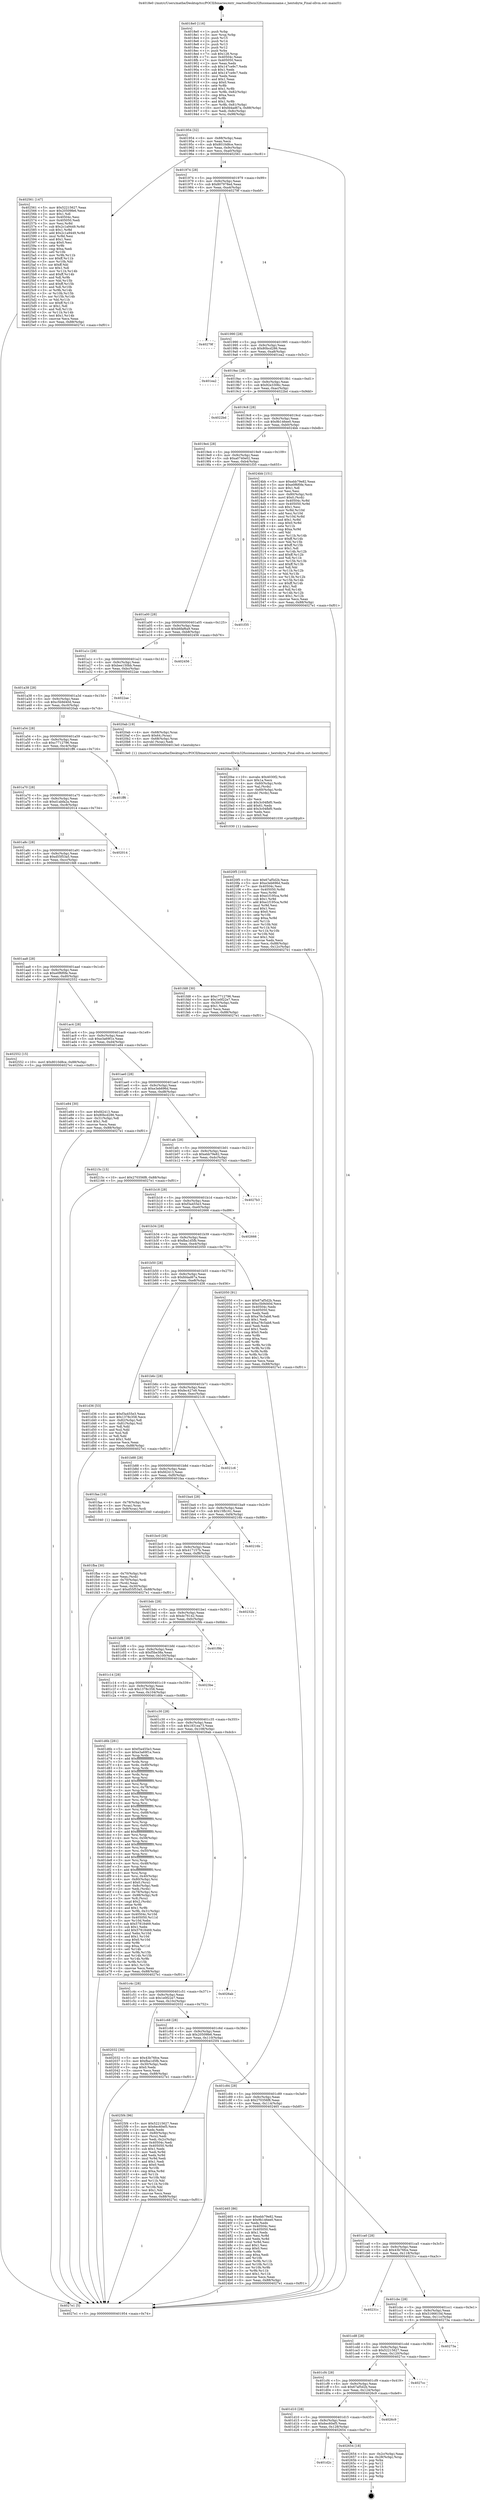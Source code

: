 digraph "0x4018e0" {
  label = "0x4018e0 (/mnt/c/Users/mathe/Desktop/tcc/POCII/binaries/extr_reactosdllwin32fusionasmname.c_hextobyte_Final-ollvm.out::main(0))"
  labelloc = "t"
  node[shape=record]

  Entry [label="",width=0.3,height=0.3,shape=circle,fillcolor=black,style=filled]
  "0x401954" [label="{
     0x401954 [32]\l
     | [instrs]\l
     &nbsp;&nbsp;0x401954 \<+6\>: mov -0x88(%rbp),%eax\l
     &nbsp;&nbsp;0x40195a \<+2\>: mov %eax,%ecx\l
     &nbsp;&nbsp;0x40195c \<+6\>: sub $0x8010d8ce,%ecx\l
     &nbsp;&nbsp;0x401962 \<+6\>: mov %eax,-0x9c(%rbp)\l
     &nbsp;&nbsp;0x401968 \<+6\>: mov %ecx,-0xa0(%rbp)\l
     &nbsp;&nbsp;0x40196e \<+6\>: je 0000000000402561 \<main+0xc81\>\l
  }"]
  "0x402561" [label="{
     0x402561 [147]\l
     | [instrs]\l
     &nbsp;&nbsp;0x402561 \<+5\>: mov $0x52215627,%eax\l
     &nbsp;&nbsp;0x402566 \<+5\>: mov $0x20509fe6,%ecx\l
     &nbsp;&nbsp;0x40256b \<+2\>: mov $0x1,%dl\l
     &nbsp;&nbsp;0x40256d \<+7\>: mov 0x40504c,%esi\l
     &nbsp;&nbsp;0x402574 \<+7\>: mov 0x405050,%edi\l
     &nbsp;&nbsp;0x40257b \<+3\>: mov %esi,%r8d\l
     &nbsp;&nbsp;0x40257e \<+7\>: sub $0x2c1a9449,%r8d\l
     &nbsp;&nbsp;0x402585 \<+4\>: sub $0x1,%r8d\l
     &nbsp;&nbsp;0x402589 \<+7\>: add $0x2c1a9449,%r8d\l
     &nbsp;&nbsp;0x402590 \<+4\>: imul %r8d,%esi\l
     &nbsp;&nbsp;0x402594 \<+3\>: and $0x1,%esi\l
     &nbsp;&nbsp;0x402597 \<+3\>: cmp $0x0,%esi\l
     &nbsp;&nbsp;0x40259a \<+4\>: sete %r9b\l
     &nbsp;&nbsp;0x40259e \<+3\>: cmp $0xa,%edi\l
     &nbsp;&nbsp;0x4025a1 \<+4\>: setl %r10b\l
     &nbsp;&nbsp;0x4025a5 \<+3\>: mov %r9b,%r11b\l
     &nbsp;&nbsp;0x4025a8 \<+4\>: xor $0xff,%r11b\l
     &nbsp;&nbsp;0x4025ac \<+3\>: mov %r10b,%bl\l
     &nbsp;&nbsp;0x4025af \<+3\>: xor $0xff,%bl\l
     &nbsp;&nbsp;0x4025b2 \<+3\>: xor $0x1,%dl\l
     &nbsp;&nbsp;0x4025b5 \<+3\>: mov %r11b,%r14b\l
     &nbsp;&nbsp;0x4025b8 \<+4\>: and $0xff,%r14b\l
     &nbsp;&nbsp;0x4025bc \<+3\>: and %dl,%r9b\l
     &nbsp;&nbsp;0x4025bf \<+3\>: mov %bl,%r15b\l
     &nbsp;&nbsp;0x4025c2 \<+4\>: and $0xff,%r15b\l
     &nbsp;&nbsp;0x4025c6 \<+3\>: and %dl,%r10b\l
     &nbsp;&nbsp;0x4025c9 \<+3\>: or %r9b,%r14b\l
     &nbsp;&nbsp;0x4025cc \<+3\>: or %r10b,%r15b\l
     &nbsp;&nbsp;0x4025cf \<+3\>: xor %r15b,%r14b\l
     &nbsp;&nbsp;0x4025d2 \<+3\>: or %bl,%r11b\l
     &nbsp;&nbsp;0x4025d5 \<+4\>: xor $0xff,%r11b\l
     &nbsp;&nbsp;0x4025d9 \<+3\>: or $0x1,%dl\l
     &nbsp;&nbsp;0x4025dc \<+3\>: and %dl,%r11b\l
     &nbsp;&nbsp;0x4025df \<+3\>: or %r11b,%r14b\l
     &nbsp;&nbsp;0x4025e2 \<+4\>: test $0x1,%r14b\l
     &nbsp;&nbsp;0x4025e6 \<+3\>: cmovne %ecx,%eax\l
     &nbsp;&nbsp;0x4025e9 \<+6\>: mov %eax,-0x88(%rbp)\l
     &nbsp;&nbsp;0x4025ef \<+5\>: jmp 00000000004027e1 \<main+0xf01\>\l
  }"]
  "0x401974" [label="{
     0x401974 [28]\l
     | [instrs]\l
     &nbsp;&nbsp;0x401974 \<+5\>: jmp 0000000000401979 \<main+0x99\>\l
     &nbsp;&nbsp;0x401979 \<+6\>: mov -0x9c(%rbp),%eax\l
     &nbsp;&nbsp;0x40197f \<+5\>: sub $0x807978ed,%eax\l
     &nbsp;&nbsp;0x401984 \<+6\>: mov %eax,-0xa4(%rbp)\l
     &nbsp;&nbsp;0x40198a \<+6\>: je 000000000040279f \<main+0xebf\>\l
  }"]
  Exit [label="",width=0.3,height=0.3,shape=circle,fillcolor=black,style=filled,peripheries=2]
  "0x40279f" [label="{
     0x40279f\l
  }", style=dashed]
  "0x401990" [label="{
     0x401990 [28]\l
     | [instrs]\l
     &nbsp;&nbsp;0x401990 \<+5\>: jmp 0000000000401995 \<main+0xb5\>\l
     &nbsp;&nbsp;0x401995 \<+6\>: mov -0x9c(%rbp),%eax\l
     &nbsp;&nbsp;0x40199b \<+5\>: sub $0x80bcd286,%eax\l
     &nbsp;&nbsp;0x4019a0 \<+6\>: mov %eax,-0xa8(%rbp)\l
     &nbsp;&nbsp;0x4019a6 \<+6\>: je 0000000000401ea2 \<main+0x5c2\>\l
  }"]
  "0x401d2c" [label="{
     0x401d2c\l
  }", style=dashed]
  "0x401ea2" [label="{
     0x401ea2\l
  }", style=dashed]
  "0x4019ac" [label="{
     0x4019ac [28]\l
     | [instrs]\l
     &nbsp;&nbsp;0x4019ac \<+5\>: jmp 00000000004019b1 \<main+0xd1\>\l
     &nbsp;&nbsp;0x4019b1 \<+6\>: mov -0x9c(%rbp),%eax\l
     &nbsp;&nbsp;0x4019b7 \<+5\>: sub $0x92e3306c,%eax\l
     &nbsp;&nbsp;0x4019bc \<+6\>: mov %eax,-0xac(%rbp)\l
     &nbsp;&nbsp;0x4019c2 \<+6\>: je 00000000004022bd \<main+0x9dd\>\l
  }"]
  "0x402654" [label="{
     0x402654 [18]\l
     | [instrs]\l
     &nbsp;&nbsp;0x402654 \<+3\>: mov -0x2c(%rbp),%eax\l
     &nbsp;&nbsp;0x402657 \<+4\>: lea -0x28(%rbp),%rsp\l
     &nbsp;&nbsp;0x40265b \<+1\>: pop %rbx\l
     &nbsp;&nbsp;0x40265c \<+2\>: pop %r12\l
     &nbsp;&nbsp;0x40265e \<+2\>: pop %r13\l
     &nbsp;&nbsp;0x402660 \<+2\>: pop %r14\l
     &nbsp;&nbsp;0x402662 \<+2\>: pop %r15\l
     &nbsp;&nbsp;0x402664 \<+1\>: pop %rbp\l
     &nbsp;&nbsp;0x402665 \<+1\>: ret\l
  }"]
  "0x4022bd" [label="{
     0x4022bd\l
  }", style=dashed]
  "0x4019c8" [label="{
     0x4019c8 [28]\l
     | [instrs]\l
     &nbsp;&nbsp;0x4019c8 \<+5\>: jmp 00000000004019cd \<main+0xed\>\l
     &nbsp;&nbsp;0x4019cd \<+6\>: mov -0x9c(%rbp),%eax\l
     &nbsp;&nbsp;0x4019d3 \<+5\>: sub $0x9b146ee0,%eax\l
     &nbsp;&nbsp;0x4019d8 \<+6\>: mov %eax,-0xb0(%rbp)\l
     &nbsp;&nbsp;0x4019de \<+6\>: je 00000000004024bb \<main+0xbdb\>\l
  }"]
  "0x401d10" [label="{
     0x401d10 [28]\l
     | [instrs]\l
     &nbsp;&nbsp;0x401d10 \<+5\>: jmp 0000000000401d15 \<main+0x435\>\l
     &nbsp;&nbsp;0x401d15 \<+6\>: mov -0x9c(%rbp),%eax\l
     &nbsp;&nbsp;0x401d1b \<+5\>: sub $0x6ec60ef5,%eax\l
     &nbsp;&nbsp;0x401d20 \<+6\>: mov %eax,-0x128(%rbp)\l
     &nbsp;&nbsp;0x401d26 \<+6\>: je 0000000000402654 \<main+0xd74\>\l
  }"]
  "0x4024bb" [label="{
     0x4024bb [151]\l
     | [instrs]\l
     &nbsp;&nbsp;0x4024bb \<+5\>: mov $0xebb79e82,%eax\l
     &nbsp;&nbsp;0x4024c0 \<+5\>: mov $0xe0f6f0fe,%ecx\l
     &nbsp;&nbsp;0x4024c5 \<+2\>: mov $0x1,%dl\l
     &nbsp;&nbsp;0x4024c7 \<+2\>: xor %esi,%esi\l
     &nbsp;&nbsp;0x4024c9 \<+4\>: mov -0x80(%rbp),%rdi\l
     &nbsp;&nbsp;0x4024cd \<+6\>: movl $0x0,(%rdi)\l
     &nbsp;&nbsp;0x4024d3 \<+8\>: mov 0x40504c,%r8d\l
     &nbsp;&nbsp;0x4024db \<+8\>: mov 0x405050,%r9d\l
     &nbsp;&nbsp;0x4024e3 \<+3\>: sub $0x1,%esi\l
     &nbsp;&nbsp;0x4024e6 \<+3\>: mov %r8d,%r10d\l
     &nbsp;&nbsp;0x4024e9 \<+3\>: add %esi,%r10d\l
     &nbsp;&nbsp;0x4024ec \<+4\>: imul %r10d,%r8d\l
     &nbsp;&nbsp;0x4024f0 \<+4\>: and $0x1,%r8d\l
     &nbsp;&nbsp;0x4024f4 \<+4\>: cmp $0x0,%r8d\l
     &nbsp;&nbsp;0x4024f8 \<+4\>: sete %r11b\l
     &nbsp;&nbsp;0x4024fc \<+4\>: cmp $0xa,%r9d\l
     &nbsp;&nbsp;0x402500 \<+3\>: setl %bl\l
     &nbsp;&nbsp;0x402503 \<+3\>: mov %r11b,%r14b\l
     &nbsp;&nbsp;0x402506 \<+4\>: xor $0xff,%r14b\l
     &nbsp;&nbsp;0x40250a \<+3\>: mov %bl,%r15b\l
     &nbsp;&nbsp;0x40250d \<+4\>: xor $0xff,%r15b\l
     &nbsp;&nbsp;0x402511 \<+3\>: xor $0x1,%dl\l
     &nbsp;&nbsp;0x402514 \<+3\>: mov %r14b,%r12b\l
     &nbsp;&nbsp;0x402517 \<+4\>: and $0xff,%r12b\l
     &nbsp;&nbsp;0x40251b \<+3\>: and %dl,%r11b\l
     &nbsp;&nbsp;0x40251e \<+3\>: mov %r15b,%r13b\l
     &nbsp;&nbsp;0x402521 \<+4\>: and $0xff,%r13b\l
     &nbsp;&nbsp;0x402525 \<+2\>: and %dl,%bl\l
     &nbsp;&nbsp;0x402527 \<+3\>: or %r11b,%r12b\l
     &nbsp;&nbsp;0x40252a \<+3\>: or %bl,%r13b\l
     &nbsp;&nbsp;0x40252d \<+3\>: xor %r13b,%r12b\l
     &nbsp;&nbsp;0x402530 \<+3\>: or %r15b,%r14b\l
     &nbsp;&nbsp;0x402533 \<+4\>: xor $0xff,%r14b\l
     &nbsp;&nbsp;0x402537 \<+3\>: or $0x1,%dl\l
     &nbsp;&nbsp;0x40253a \<+3\>: and %dl,%r14b\l
     &nbsp;&nbsp;0x40253d \<+3\>: or %r14b,%r12b\l
     &nbsp;&nbsp;0x402540 \<+4\>: test $0x1,%r12b\l
     &nbsp;&nbsp;0x402544 \<+3\>: cmovne %ecx,%eax\l
     &nbsp;&nbsp;0x402547 \<+6\>: mov %eax,-0x88(%rbp)\l
     &nbsp;&nbsp;0x40254d \<+5\>: jmp 00000000004027e1 \<main+0xf01\>\l
  }"]
  "0x4019e4" [label="{
     0x4019e4 [28]\l
     | [instrs]\l
     &nbsp;&nbsp;0x4019e4 \<+5\>: jmp 00000000004019e9 \<main+0x109\>\l
     &nbsp;&nbsp;0x4019e9 \<+6\>: mov -0x9c(%rbp),%eax\l
     &nbsp;&nbsp;0x4019ef \<+5\>: sub $0xa0740e02,%eax\l
     &nbsp;&nbsp;0x4019f4 \<+6\>: mov %eax,-0xb4(%rbp)\l
     &nbsp;&nbsp;0x4019fa \<+6\>: je 0000000000401f35 \<main+0x655\>\l
  }"]
  "0x4026c9" [label="{
     0x4026c9\l
  }", style=dashed]
  "0x401f35" [label="{
     0x401f35\l
  }", style=dashed]
  "0x401a00" [label="{
     0x401a00 [28]\l
     | [instrs]\l
     &nbsp;&nbsp;0x401a00 \<+5\>: jmp 0000000000401a05 \<main+0x125\>\l
     &nbsp;&nbsp;0x401a05 \<+6\>: mov -0x9c(%rbp),%eax\l
     &nbsp;&nbsp;0x401a0b \<+5\>: sub $0xb6faf6a9,%eax\l
     &nbsp;&nbsp;0x401a10 \<+6\>: mov %eax,-0xb8(%rbp)\l
     &nbsp;&nbsp;0x401a16 \<+6\>: je 0000000000402456 \<main+0xb76\>\l
  }"]
  "0x401cf4" [label="{
     0x401cf4 [28]\l
     | [instrs]\l
     &nbsp;&nbsp;0x401cf4 \<+5\>: jmp 0000000000401cf9 \<main+0x419\>\l
     &nbsp;&nbsp;0x401cf9 \<+6\>: mov -0x9c(%rbp),%eax\l
     &nbsp;&nbsp;0x401cff \<+5\>: sub $0x67af5d2b,%eax\l
     &nbsp;&nbsp;0x401d04 \<+6\>: mov %eax,-0x124(%rbp)\l
     &nbsp;&nbsp;0x401d0a \<+6\>: je 00000000004026c9 \<main+0xde9\>\l
  }"]
  "0x402456" [label="{
     0x402456\l
  }", style=dashed]
  "0x401a1c" [label="{
     0x401a1c [28]\l
     | [instrs]\l
     &nbsp;&nbsp;0x401a1c \<+5\>: jmp 0000000000401a21 \<main+0x141\>\l
     &nbsp;&nbsp;0x401a21 \<+6\>: mov -0x9c(%rbp),%eax\l
     &nbsp;&nbsp;0x401a27 \<+5\>: sub $0xbee150bb,%eax\l
     &nbsp;&nbsp;0x401a2c \<+6\>: mov %eax,-0xbc(%rbp)\l
     &nbsp;&nbsp;0x401a32 \<+6\>: je 00000000004022ae \<main+0x9ce\>\l
  }"]
  "0x4027cc" [label="{
     0x4027cc\l
  }", style=dashed]
  "0x4022ae" [label="{
     0x4022ae\l
  }", style=dashed]
  "0x401a38" [label="{
     0x401a38 [28]\l
     | [instrs]\l
     &nbsp;&nbsp;0x401a38 \<+5\>: jmp 0000000000401a3d \<main+0x15d\>\l
     &nbsp;&nbsp;0x401a3d \<+6\>: mov -0x9c(%rbp),%eax\l
     &nbsp;&nbsp;0x401a43 \<+5\>: sub $0xc5b9d40d,%eax\l
     &nbsp;&nbsp;0x401a48 \<+6\>: mov %eax,-0xc0(%rbp)\l
     &nbsp;&nbsp;0x401a4e \<+6\>: je 00000000004020ab \<main+0x7cb\>\l
  }"]
  "0x401cd8" [label="{
     0x401cd8 [28]\l
     | [instrs]\l
     &nbsp;&nbsp;0x401cd8 \<+5\>: jmp 0000000000401cdd \<main+0x3fd\>\l
     &nbsp;&nbsp;0x401cdd \<+6\>: mov -0x9c(%rbp),%eax\l
     &nbsp;&nbsp;0x401ce3 \<+5\>: sub $0x52215627,%eax\l
     &nbsp;&nbsp;0x401ce8 \<+6\>: mov %eax,-0x120(%rbp)\l
     &nbsp;&nbsp;0x401cee \<+6\>: je 00000000004027cc \<main+0xeec\>\l
  }"]
  "0x4020ab" [label="{
     0x4020ab [19]\l
     | [instrs]\l
     &nbsp;&nbsp;0x4020ab \<+4\>: mov -0x68(%rbp),%rax\l
     &nbsp;&nbsp;0x4020af \<+3\>: movb $0x64,(%rax)\l
     &nbsp;&nbsp;0x4020b2 \<+4\>: mov -0x68(%rbp),%rax\l
     &nbsp;&nbsp;0x4020b6 \<+3\>: movsbl (%rax),%edi\l
     &nbsp;&nbsp;0x4020b9 \<+5\>: call 00000000004013e0 \<hextobyte\>\l
     | [calls]\l
     &nbsp;&nbsp;0x4013e0 \{1\} (/mnt/c/Users/mathe/Desktop/tcc/POCII/binaries/extr_reactosdllwin32fusionasmname.c_hextobyte_Final-ollvm.out::hextobyte)\l
  }"]
  "0x401a54" [label="{
     0x401a54 [28]\l
     | [instrs]\l
     &nbsp;&nbsp;0x401a54 \<+5\>: jmp 0000000000401a59 \<main+0x179\>\l
     &nbsp;&nbsp;0x401a59 \<+6\>: mov -0x9c(%rbp),%eax\l
     &nbsp;&nbsp;0x401a5f \<+5\>: sub $0xc7712796,%eax\l
     &nbsp;&nbsp;0x401a64 \<+6\>: mov %eax,-0xc4(%rbp)\l
     &nbsp;&nbsp;0x401a6a \<+6\>: je 0000000000401ff6 \<main+0x716\>\l
  }"]
  "0x40273a" [label="{
     0x40273a\l
  }", style=dashed]
  "0x401ff6" [label="{
     0x401ff6\l
  }", style=dashed]
  "0x401a70" [label="{
     0x401a70 [28]\l
     | [instrs]\l
     &nbsp;&nbsp;0x401a70 \<+5\>: jmp 0000000000401a75 \<main+0x195\>\l
     &nbsp;&nbsp;0x401a75 \<+6\>: mov -0x9c(%rbp),%eax\l
     &nbsp;&nbsp;0x401a7b \<+5\>: sub $0xd1abfa2a,%eax\l
     &nbsp;&nbsp;0x401a80 \<+6\>: mov %eax,-0xc8(%rbp)\l
     &nbsp;&nbsp;0x401a86 \<+6\>: je 0000000000402014 \<main+0x734\>\l
  }"]
  "0x401cbc" [label="{
     0x401cbc [28]\l
     | [instrs]\l
     &nbsp;&nbsp;0x401cbc \<+5\>: jmp 0000000000401cc1 \<main+0x3e1\>\l
     &nbsp;&nbsp;0x401cc1 \<+6\>: mov -0x9c(%rbp),%eax\l
     &nbsp;&nbsp;0x401cc7 \<+5\>: sub $0x5166610d,%eax\l
     &nbsp;&nbsp;0x401ccc \<+6\>: mov %eax,-0x11c(%rbp)\l
     &nbsp;&nbsp;0x401cd2 \<+6\>: je 000000000040273a \<main+0xe5a\>\l
  }"]
  "0x402014" [label="{
     0x402014\l
  }", style=dashed]
  "0x401a8c" [label="{
     0x401a8c [28]\l
     | [instrs]\l
     &nbsp;&nbsp;0x401a8c \<+5\>: jmp 0000000000401a91 \<main+0x1b1\>\l
     &nbsp;&nbsp;0x401a91 \<+6\>: mov -0x9c(%rbp),%eax\l
     &nbsp;&nbsp;0x401a97 \<+5\>: sub $0xd55f53a5,%eax\l
     &nbsp;&nbsp;0x401a9c \<+6\>: mov %eax,-0xcc(%rbp)\l
     &nbsp;&nbsp;0x401aa2 \<+6\>: je 0000000000401fd8 \<main+0x6f8\>\l
  }"]
  "0x40231c" [label="{
     0x40231c\l
  }", style=dashed]
  "0x401fd8" [label="{
     0x401fd8 [30]\l
     | [instrs]\l
     &nbsp;&nbsp;0x401fd8 \<+5\>: mov $0xc7712796,%eax\l
     &nbsp;&nbsp;0x401fdd \<+5\>: mov $0x1e0f22e7,%ecx\l
     &nbsp;&nbsp;0x401fe2 \<+3\>: mov -0x30(%rbp),%edx\l
     &nbsp;&nbsp;0x401fe5 \<+3\>: cmp $0x1,%edx\l
     &nbsp;&nbsp;0x401fe8 \<+3\>: cmovl %ecx,%eax\l
     &nbsp;&nbsp;0x401feb \<+6\>: mov %eax,-0x88(%rbp)\l
     &nbsp;&nbsp;0x401ff1 \<+5\>: jmp 00000000004027e1 \<main+0xf01\>\l
  }"]
  "0x401aa8" [label="{
     0x401aa8 [28]\l
     | [instrs]\l
     &nbsp;&nbsp;0x401aa8 \<+5\>: jmp 0000000000401aad \<main+0x1cd\>\l
     &nbsp;&nbsp;0x401aad \<+6\>: mov -0x9c(%rbp),%eax\l
     &nbsp;&nbsp;0x401ab3 \<+5\>: sub $0xe0f6f0fe,%eax\l
     &nbsp;&nbsp;0x401ab8 \<+6\>: mov %eax,-0xd0(%rbp)\l
     &nbsp;&nbsp;0x401abe \<+6\>: je 0000000000402552 \<main+0xc72\>\l
  }"]
  "0x401ca0" [label="{
     0x401ca0 [28]\l
     | [instrs]\l
     &nbsp;&nbsp;0x401ca0 \<+5\>: jmp 0000000000401ca5 \<main+0x3c5\>\l
     &nbsp;&nbsp;0x401ca5 \<+6\>: mov -0x9c(%rbp),%eax\l
     &nbsp;&nbsp;0x401cab \<+5\>: sub $0x43b76fce,%eax\l
     &nbsp;&nbsp;0x401cb0 \<+6\>: mov %eax,-0x118(%rbp)\l
     &nbsp;&nbsp;0x401cb6 \<+6\>: je 000000000040231c \<main+0xa3c\>\l
  }"]
  "0x402552" [label="{
     0x402552 [15]\l
     | [instrs]\l
     &nbsp;&nbsp;0x402552 \<+10\>: movl $0x8010d8ce,-0x88(%rbp)\l
     &nbsp;&nbsp;0x40255c \<+5\>: jmp 00000000004027e1 \<main+0xf01\>\l
  }"]
  "0x401ac4" [label="{
     0x401ac4 [28]\l
     | [instrs]\l
     &nbsp;&nbsp;0x401ac4 \<+5\>: jmp 0000000000401ac9 \<main+0x1e9\>\l
     &nbsp;&nbsp;0x401ac9 \<+6\>: mov -0x9c(%rbp),%eax\l
     &nbsp;&nbsp;0x401acf \<+5\>: sub $0xe3a69f1e,%eax\l
     &nbsp;&nbsp;0x401ad4 \<+6\>: mov %eax,-0xd4(%rbp)\l
     &nbsp;&nbsp;0x401ada \<+6\>: je 0000000000401e84 \<main+0x5a4\>\l
  }"]
  "0x402465" [label="{
     0x402465 [86]\l
     | [instrs]\l
     &nbsp;&nbsp;0x402465 \<+5\>: mov $0xebb79e82,%eax\l
     &nbsp;&nbsp;0x40246a \<+5\>: mov $0x9b146ee0,%ecx\l
     &nbsp;&nbsp;0x40246f \<+2\>: xor %edx,%edx\l
     &nbsp;&nbsp;0x402471 \<+7\>: mov 0x40504c,%esi\l
     &nbsp;&nbsp;0x402478 \<+7\>: mov 0x405050,%edi\l
     &nbsp;&nbsp;0x40247f \<+3\>: sub $0x1,%edx\l
     &nbsp;&nbsp;0x402482 \<+3\>: mov %esi,%r8d\l
     &nbsp;&nbsp;0x402485 \<+3\>: add %edx,%r8d\l
     &nbsp;&nbsp;0x402488 \<+4\>: imul %r8d,%esi\l
     &nbsp;&nbsp;0x40248c \<+3\>: and $0x1,%esi\l
     &nbsp;&nbsp;0x40248f \<+3\>: cmp $0x0,%esi\l
     &nbsp;&nbsp;0x402492 \<+4\>: sete %r9b\l
     &nbsp;&nbsp;0x402496 \<+3\>: cmp $0xa,%edi\l
     &nbsp;&nbsp;0x402499 \<+4\>: setl %r10b\l
     &nbsp;&nbsp;0x40249d \<+3\>: mov %r9b,%r11b\l
     &nbsp;&nbsp;0x4024a0 \<+3\>: and %r10b,%r11b\l
     &nbsp;&nbsp;0x4024a3 \<+3\>: xor %r10b,%r9b\l
     &nbsp;&nbsp;0x4024a6 \<+3\>: or %r9b,%r11b\l
     &nbsp;&nbsp;0x4024a9 \<+4\>: test $0x1,%r11b\l
     &nbsp;&nbsp;0x4024ad \<+3\>: cmovne %ecx,%eax\l
     &nbsp;&nbsp;0x4024b0 \<+6\>: mov %eax,-0x88(%rbp)\l
     &nbsp;&nbsp;0x4024b6 \<+5\>: jmp 00000000004027e1 \<main+0xf01\>\l
  }"]
  "0x401e84" [label="{
     0x401e84 [30]\l
     | [instrs]\l
     &nbsp;&nbsp;0x401e84 \<+5\>: mov $0xfd2413,%eax\l
     &nbsp;&nbsp;0x401e89 \<+5\>: mov $0x80bcd286,%ecx\l
     &nbsp;&nbsp;0x401e8e \<+3\>: mov -0x31(%rbp),%dl\l
     &nbsp;&nbsp;0x401e91 \<+3\>: test $0x1,%dl\l
     &nbsp;&nbsp;0x401e94 \<+3\>: cmovne %ecx,%eax\l
     &nbsp;&nbsp;0x401e97 \<+6\>: mov %eax,-0x88(%rbp)\l
     &nbsp;&nbsp;0x401e9d \<+5\>: jmp 00000000004027e1 \<main+0xf01\>\l
  }"]
  "0x401ae0" [label="{
     0x401ae0 [28]\l
     | [instrs]\l
     &nbsp;&nbsp;0x401ae0 \<+5\>: jmp 0000000000401ae5 \<main+0x205\>\l
     &nbsp;&nbsp;0x401ae5 \<+6\>: mov -0x9c(%rbp),%eax\l
     &nbsp;&nbsp;0x401aeb \<+5\>: sub $0xe3eb696d,%eax\l
     &nbsp;&nbsp;0x401af0 \<+6\>: mov %eax,-0xd8(%rbp)\l
     &nbsp;&nbsp;0x401af6 \<+6\>: je 000000000040215c \<main+0x87c\>\l
  }"]
  "0x401c84" [label="{
     0x401c84 [28]\l
     | [instrs]\l
     &nbsp;&nbsp;0x401c84 \<+5\>: jmp 0000000000401c89 \<main+0x3a9\>\l
     &nbsp;&nbsp;0x401c89 \<+6\>: mov -0x9c(%rbp),%eax\l
     &nbsp;&nbsp;0x401c8f \<+5\>: sub $0x270356f8,%eax\l
     &nbsp;&nbsp;0x401c94 \<+6\>: mov %eax,-0x114(%rbp)\l
     &nbsp;&nbsp;0x401c9a \<+6\>: je 0000000000402465 \<main+0xb85\>\l
  }"]
  "0x40215c" [label="{
     0x40215c [15]\l
     | [instrs]\l
     &nbsp;&nbsp;0x40215c \<+10\>: movl $0x270356f8,-0x88(%rbp)\l
     &nbsp;&nbsp;0x402166 \<+5\>: jmp 00000000004027e1 \<main+0xf01\>\l
  }"]
  "0x401afc" [label="{
     0x401afc [28]\l
     | [instrs]\l
     &nbsp;&nbsp;0x401afc \<+5\>: jmp 0000000000401b01 \<main+0x221\>\l
     &nbsp;&nbsp;0x401b01 \<+6\>: mov -0x9c(%rbp),%eax\l
     &nbsp;&nbsp;0x401b07 \<+5\>: sub $0xebb79e82,%eax\l
     &nbsp;&nbsp;0x401b0c \<+6\>: mov %eax,-0xdc(%rbp)\l
     &nbsp;&nbsp;0x401b12 \<+6\>: je 00000000004027b3 \<main+0xed3\>\l
  }"]
  "0x4025f4" [label="{
     0x4025f4 [96]\l
     | [instrs]\l
     &nbsp;&nbsp;0x4025f4 \<+5\>: mov $0x52215627,%eax\l
     &nbsp;&nbsp;0x4025f9 \<+5\>: mov $0x6ec60ef5,%ecx\l
     &nbsp;&nbsp;0x4025fe \<+2\>: xor %edx,%edx\l
     &nbsp;&nbsp;0x402600 \<+4\>: mov -0x80(%rbp),%rsi\l
     &nbsp;&nbsp;0x402604 \<+2\>: mov (%rsi),%edi\l
     &nbsp;&nbsp;0x402606 \<+3\>: mov %edi,-0x2c(%rbp)\l
     &nbsp;&nbsp;0x402609 \<+7\>: mov 0x40504c,%edi\l
     &nbsp;&nbsp;0x402610 \<+8\>: mov 0x405050,%r8d\l
     &nbsp;&nbsp;0x402618 \<+3\>: sub $0x1,%edx\l
     &nbsp;&nbsp;0x40261b \<+3\>: mov %edi,%r9d\l
     &nbsp;&nbsp;0x40261e \<+3\>: add %edx,%r9d\l
     &nbsp;&nbsp;0x402621 \<+4\>: imul %r9d,%edi\l
     &nbsp;&nbsp;0x402625 \<+3\>: and $0x1,%edi\l
     &nbsp;&nbsp;0x402628 \<+3\>: cmp $0x0,%edi\l
     &nbsp;&nbsp;0x40262b \<+4\>: sete %r10b\l
     &nbsp;&nbsp;0x40262f \<+4\>: cmp $0xa,%r8d\l
     &nbsp;&nbsp;0x402633 \<+4\>: setl %r11b\l
     &nbsp;&nbsp;0x402637 \<+3\>: mov %r10b,%bl\l
     &nbsp;&nbsp;0x40263a \<+3\>: and %r11b,%bl\l
     &nbsp;&nbsp;0x40263d \<+3\>: xor %r11b,%r10b\l
     &nbsp;&nbsp;0x402640 \<+3\>: or %r10b,%bl\l
     &nbsp;&nbsp;0x402643 \<+3\>: test $0x1,%bl\l
     &nbsp;&nbsp;0x402646 \<+3\>: cmovne %ecx,%eax\l
     &nbsp;&nbsp;0x402649 \<+6\>: mov %eax,-0x88(%rbp)\l
     &nbsp;&nbsp;0x40264f \<+5\>: jmp 00000000004027e1 \<main+0xf01\>\l
  }"]
  "0x4027b3" [label="{
     0x4027b3\l
  }", style=dashed]
  "0x401b18" [label="{
     0x401b18 [28]\l
     | [instrs]\l
     &nbsp;&nbsp;0x401b18 \<+5\>: jmp 0000000000401b1d \<main+0x23d\>\l
     &nbsp;&nbsp;0x401b1d \<+6\>: mov -0x9c(%rbp),%eax\l
     &nbsp;&nbsp;0x401b23 \<+5\>: sub $0xf3a455e3,%eax\l
     &nbsp;&nbsp;0x401b28 \<+6\>: mov %eax,-0xe0(%rbp)\l
     &nbsp;&nbsp;0x401b2e \<+6\>: je 0000000000402666 \<main+0xd86\>\l
  }"]
  "0x4020f5" [label="{
     0x4020f5 [103]\l
     | [instrs]\l
     &nbsp;&nbsp;0x4020f5 \<+5\>: mov $0x67af5d2b,%ecx\l
     &nbsp;&nbsp;0x4020fa \<+5\>: mov $0xe3eb696d,%edx\l
     &nbsp;&nbsp;0x4020ff \<+7\>: mov 0x40504c,%esi\l
     &nbsp;&nbsp;0x402106 \<+8\>: mov 0x405050,%r8d\l
     &nbsp;&nbsp;0x40210e \<+3\>: mov %esi,%r9d\l
     &nbsp;&nbsp;0x402111 \<+7\>: sub $0xe1f195ca,%r9d\l
     &nbsp;&nbsp;0x402118 \<+4\>: sub $0x1,%r9d\l
     &nbsp;&nbsp;0x40211c \<+7\>: add $0xe1f195ca,%r9d\l
     &nbsp;&nbsp;0x402123 \<+4\>: imul %r9d,%esi\l
     &nbsp;&nbsp;0x402127 \<+3\>: and $0x1,%esi\l
     &nbsp;&nbsp;0x40212a \<+3\>: cmp $0x0,%esi\l
     &nbsp;&nbsp;0x40212d \<+4\>: sete %r10b\l
     &nbsp;&nbsp;0x402131 \<+4\>: cmp $0xa,%r8d\l
     &nbsp;&nbsp;0x402135 \<+4\>: setl %r11b\l
     &nbsp;&nbsp;0x402139 \<+3\>: mov %r10b,%bl\l
     &nbsp;&nbsp;0x40213c \<+3\>: and %r11b,%bl\l
     &nbsp;&nbsp;0x40213f \<+3\>: xor %r11b,%r10b\l
     &nbsp;&nbsp;0x402142 \<+3\>: or %r10b,%bl\l
     &nbsp;&nbsp;0x402145 \<+3\>: test $0x1,%bl\l
     &nbsp;&nbsp;0x402148 \<+3\>: cmovne %edx,%ecx\l
     &nbsp;&nbsp;0x40214b \<+6\>: mov %ecx,-0x88(%rbp)\l
     &nbsp;&nbsp;0x402151 \<+6\>: mov %eax,-0x12c(%rbp)\l
     &nbsp;&nbsp;0x402157 \<+5\>: jmp 00000000004027e1 \<main+0xf01\>\l
  }"]
  "0x402666" [label="{
     0x402666\l
  }", style=dashed]
  "0x401b34" [label="{
     0x401b34 [28]\l
     | [instrs]\l
     &nbsp;&nbsp;0x401b34 \<+5\>: jmp 0000000000401b39 \<main+0x259\>\l
     &nbsp;&nbsp;0x401b39 \<+6\>: mov -0x9c(%rbp),%eax\l
     &nbsp;&nbsp;0x401b3f \<+5\>: sub $0xfba1d5fb,%eax\l
     &nbsp;&nbsp;0x401b44 \<+6\>: mov %eax,-0xe4(%rbp)\l
     &nbsp;&nbsp;0x401b4a \<+6\>: je 0000000000402050 \<main+0x770\>\l
  }"]
  "0x4020be" [label="{
     0x4020be [55]\l
     | [instrs]\l
     &nbsp;&nbsp;0x4020be \<+10\>: movabs $0x4030f2,%rdi\l
     &nbsp;&nbsp;0x4020c8 \<+5\>: mov $0x1a,%ecx\l
     &nbsp;&nbsp;0x4020cd \<+4\>: mov -0x60(%rbp),%rdx\l
     &nbsp;&nbsp;0x4020d1 \<+2\>: mov %al,(%rdx)\l
     &nbsp;&nbsp;0x4020d3 \<+4\>: mov -0x60(%rbp),%rdx\l
     &nbsp;&nbsp;0x4020d7 \<+3\>: movsbl (%rdx),%eax\l
     &nbsp;&nbsp;0x4020da \<+1\>: cltd\l
     &nbsp;&nbsp;0x4020db \<+2\>: idiv %ecx\l
     &nbsp;&nbsp;0x4020dd \<+6\>: sub $0x3c04fbf0,%edx\l
     &nbsp;&nbsp;0x4020e3 \<+3\>: add $0x61,%edx\l
     &nbsp;&nbsp;0x4020e6 \<+6\>: add $0x3c04fbf0,%edx\l
     &nbsp;&nbsp;0x4020ec \<+2\>: mov %edx,%esi\l
     &nbsp;&nbsp;0x4020ee \<+2\>: mov $0x0,%al\l
     &nbsp;&nbsp;0x4020f0 \<+5\>: call 0000000000401030 \<printf@plt\>\l
     | [calls]\l
     &nbsp;&nbsp;0x401030 \{1\} (unknown)\l
  }"]
  "0x402050" [label="{
     0x402050 [91]\l
     | [instrs]\l
     &nbsp;&nbsp;0x402050 \<+5\>: mov $0x67af5d2b,%eax\l
     &nbsp;&nbsp;0x402055 \<+5\>: mov $0xc5b9d40d,%ecx\l
     &nbsp;&nbsp;0x40205a \<+7\>: mov 0x40504c,%edx\l
     &nbsp;&nbsp;0x402061 \<+7\>: mov 0x405050,%esi\l
     &nbsp;&nbsp;0x402068 \<+2\>: mov %edx,%edi\l
     &nbsp;&nbsp;0x40206a \<+6\>: sub $0xa78c5ab8,%edi\l
     &nbsp;&nbsp;0x402070 \<+3\>: sub $0x1,%edi\l
     &nbsp;&nbsp;0x402073 \<+6\>: add $0xa78c5ab8,%edi\l
     &nbsp;&nbsp;0x402079 \<+3\>: imul %edi,%edx\l
     &nbsp;&nbsp;0x40207c \<+3\>: and $0x1,%edx\l
     &nbsp;&nbsp;0x40207f \<+3\>: cmp $0x0,%edx\l
     &nbsp;&nbsp;0x402082 \<+4\>: sete %r8b\l
     &nbsp;&nbsp;0x402086 \<+3\>: cmp $0xa,%esi\l
     &nbsp;&nbsp;0x402089 \<+4\>: setl %r9b\l
     &nbsp;&nbsp;0x40208d \<+3\>: mov %r8b,%r10b\l
     &nbsp;&nbsp;0x402090 \<+3\>: and %r9b,%r10b\l
     &nbsp;&nbsp;0x402093 \<+3\>: xor %r9b,%r8b\l
     &nbsp;&nbsp;0x402096 \<+3\>: or %r8b,%r10b\l
     &nbsp;&nbsp;0x402099 \<+4\>: test $0x1,%r10b\l
     &nbsp;&nbsp;0x40209d \<+3\>: cmovne %ecx,%eax\l
     &nbsp;&nbsp;0x4020a0 \<+6\>: mov %eax,-0x88(%rbp)\l
     &nbsp;&nbsp;0x4020a6 \<+5\>: jmp 00000000004027e1 \<main+0xf01\>\l
  }"]
  "0x401b50" [label="{
     0x401b50 [28]\l
     | [instrs]\l
     &nbsp;&nbsp;0x401b50 \<+5\>: jmp 0000000000401b55 \<main+0x275\>\l
     &nbsp;&nbsp;0x401b55 \<+6\>: mov -0x9c(%rbp),%eax\l
     &nbsp;&nbsp;0x401b5b \<+5\>: sub $0xfd4ad67a,%eax\l
     &nbsp;&nbsp;0x401b60 \<+6\>: mov %eax,-0xe8(%rbp)\l
     &nbsp;&nbsp;0x401b66 \<+6\>: je 0000000000401d36 \<main+0x456\>\l
  }"]
  "0x401c68" [label="{
     0x401c68 [28]\l
     | [instrs]\l
     &nbsp;&nbsp;0x401c68 \<+5\>: jmp 0000000000401c6d \<main+0x38d\>\l
     &nbsp;&nbsp;0x401c6d \<+6\>: mov -0x9c(%rbp),%eax\l
     &nbsp;&nbsp;0x401c73 \<+5\>: sub $0x20509fe6,%eax\l
     &nbsp;&nbsp;0x401c78 \<+6\>: mov %eax,-0x110(%rbp)\l
     &nbsp;&nbsp;0x401c7e \<+6\>: je 00000000004025f4 \<main+0xd14\>\l
  }"]
  "0x401d36" [label="{
     0x401d36 [53]\l
     | [instrs]\l
     &nbsp;&nbsp;0x401d36 \<+5\>: mov $0xf3a455e3,%eax\l
     &nbsp;&nbsp;0x401d3b \<+5\>: mov $0x1378c358,%ecx\l
     &nbsp;&nbsp;0x401d40 \<+6\>: mov -0x82(%rbp),%dl\l
     &nbsp;&nbsp;0x401d46 \<+7\>: mov -0x81(%rbp),%sil\l
     &nbsp;&nbsp;0x401d4d \<+3\>: mov %dl,%dil\l
     &nbsp;&nbsp;0x401d50 \<+3\>: and %sil,%dil\l
     &nbsp;&nbsp;0x401d53 \<+3\>: xor %sil,%dl\l
     &nbsp;&nbsp;0x401d56 \<+3\>: or %dl,%dil\l
     &nbsp;&nbsp;0x401d59 \<+4\>: test $0x1,%dil\l
     &nbsp;&nbsp;0x401d5d \<+3\>: cmovne %ecx,%eax\l
     &nbsp;&nbsp;0x401d60 \<+6\>: mov %eax,-0x88(%rbp)\l
     &nbsp;&nbsp;0x401d66 \<+5\>: jmp 00000000004027e1 \<main+0xf01\>\l
  }"]
  "0x401b6c" [label="{
     0x401b6c [28]\l
     | [instrs]\l
     &nbsp;&nbsp;0x401b6c \<+5\>: jmp 0000000000401b71 \<main+0x291\>\l
     &nbsp;&nbsp;0x401b71 \<+6\>: mov -0x9c(%rbp),%eax\l
     &nbsp;&nbsp;0x401b77 \<+5\>: sub $0xfec427e9,%eax\l
     &nbsp;&nbsp;0x401b7c \<+6\>: mov %eax,-0xec(%rbp)\l
     &nbsp;&nbsp;0x401b82 \<+6\>: je 00000000004021c6 \<main+0x8e6\>\l
  }"]
  "0x4027e1" [label="{
     0x4027e1 [5]\l
     | [instrs]\l
     &nbsp;&nbsp;0x4027e1 \<+5\>: jmp 0000000000401954 \<main+0x74\>\l
  }"]
  "0x4018e0" [label="{
     0x4018e0 [116]\l
     | [instrs]\l
     &nbsp;&nbsp;0x4018e0 \<+1\>: push %rbp\l
     &nbsp;&nbsp;0x4018e1 \<+3\>: mov %rsp,%rbp\l
     &nbsp;&nbsp;0x4018e4 \<+2\>: push %r15\l
     &nbsp;&nbsp;0x4018e6 \<+2\>: push %r14\l
     &nbsp;&nbsp;0x4018e8 \<+2\>: push %r13\l
     &nbsp;&nbsp;0x4018ea \<+2\>: push %r12\l
     &nbsp;&nbsp;0x4018ec \<+1\>: push %rbx\l
     &nbsp;&nbsp;0x4018ed \<+7\>: sub $0x128,%rsp\l
     &nbsp;&nbsp;0x4018f4 \<+7\>: mov 0x40504c,%eax\l
     &nbsp;&nbsp;0x4018fb \<+7\>: mov 0x405050,%ecx\l
     &nbsp;&nbsp;0x401902 \<+2\>: mov %eax,%edx\l
     &nbsp;&nbsp;0x401904 \<+6\>: sub $0x147ce9c7,%edx\l
     &nbsp;&nbsp;0x40190a \<+3\>: sub $0x1,%edx\l
     &nbsp;&nbsp;0x40190d \<+6\>: add $0x147ce9c7,%edx\l
     &nbsp;&nbsp;0x401913 \<+3\>: imul %edx,%eax\l
     &nbsp;&nbsp;0x401916 \<+3\>: and $0x1,%eax\l
     &nbsp;&nbsp;0x401919 \<+3\>: cmp $0x0,%eax\l
     &nbsp;&nbsp;0x40191c \<+4\>: sete %r8b\l
     &nbsp;&nbsp;0x401920 \<+4\>: and $0x1,%r8b\l
     &nbsp;&nbsp;0x401924 \<+7\>: mov %r8b,-0x82(%rbp)\l
     &nbsp;&nbsp;0x40192b \<+3\>: cmp $0xa,%ecx\l
     &nbsp;&nbsp;0x40192e \<+4\>: setl %r8b\l
     &nbsp;&nbsp;0x401932 \<+4\>: and $0x1,%r8b\l
     &nbsp;&nbsp;0x401936 \<+7\>: mov %r8b,-0x81(%rbp)\l
     &nbsp;&nbsp;0x40193d \<+10\>: movl $0xfd4ad67a,-0x88(%rbp)\l
     &nbsp;&nbsp;0x401947 \<+6\>: mov %edi,-0x8c(%rbp)\l
     &nbsp;&nbsp;0x40194d \<+7\>: mov %rsi,-0x98(%rbp)\l
  }"]
  "0x402032" [label="{
     0x402032 [30]\l
     | [instrs]\l
     &nbsp;&nbsp;0x402032 \<+5\>: mov $0x43b76fce,%eax\l
     &nbsp;&nbsp;0x402037 \<+5\>: mov $0xfba1d5fb,%ecx\l
     &nbsp;&nbsp;0x40203c \<+3\>: mov -0x30(%rbp),%edx\l
     &nbsp;&nbsp;0x40203f \<+3\>: cmp $0x0,%edx\l
     &nbsp;&nbsp;0x402042 \<+3\>: cmove %ecx,%eax\l
     &nbsp;&nbsp;0x402045 \<+6\>: mov %eax,-0x88(%rbp)\l
     &nbsp;&nbsp;0x40204b \<+5\>: jmp 00000000004027e1 \<main+0xf01\>\l
  }"]
  "0x4021c6" [label="{
     0x4021c6\l
  }", style=dashed]
  "0x401b88" [label="{
     0x401b88 [28]\l
     | [instrs]\l
     &nbsp;&nbsp;0x401b88 \<+5\>: jmp 0000000000401b8d \<main+0x2ad\>\l
     &nbsp;&nbsp;0x401b8d \<+6\>: mov -0x9c(%rbp),%eax\l
     &nbsp;&nbsp;0x401b93 \<+5\>: sub $0xfd2413,%eax\l
     &nbsp;&nbsp;0x401b98 \<+6\>: mov %eax,-0xf0(%rbp)\l
     &nbsp;&nbsp;0x401b9e \<+6\>: je 0000000000401faa \<main+0x6ca\>\l
  }"]
  "0x401c4c" [label="{
     0x401c4c [28]\l
     | [instrs]\l
     &nbsp;&nbsp;0x401c4c \<+5\>: jmp 0000000000401c51 \<main+0x371\>\l
     &nbsp;&nbsp;0x401c51 \<+6\>: mov -0x9c(%rbp),%eax\l
     &nbsp;&nbsp;0x401c57 \<+5\>: sub $0x1e0f22e7,%eax\l
     &nbsp;&nbsp;0x401c5c \<+6\>: mov %eax,-0x10c(%rbp)\l
     &nbsp;&nbsp;0x401c62 \<+6\>: je 0000000000402032 \<main+0x752\>\l
  }"]
  "0x401faa" [label="{
     0x401faa [16]\l
     | [instrs]\l
     &nbsp;&nbsp;0x401faa \<+4\>: mov -0x78(%rbp),%rax\l
     &nbsp;&nbsp;0x401fae \<+3\>: mov (%rax),%rax\l
     &nbsp;&nbsp;0x401fb1 \<+4\>: mov 0x8(%rax),%rdi\l
     &nbsp;&nbsp;0x401fb5 \<+5\>: call 0000000000401040 \<atoi@plt\>\l
     | [calls]\l
     &nbsp;&nbsp;0x401040 \{1\} (unknown)\l
  }"]
  "0x401ba4" [label="{
     0x401ba4 [28]\l
     | [instrs]\l
     &nbsp;&nbsp;0x401ba4 \<+5\>: jmp 0000000000401ba9 \<main+0x2c9\>\l
     &nbsp;&nbsp;0x401ba9 \<+6\>: mov -0x9c(%rbp),%eax\l
     &nbsp;&nbsp;0x401baf \<+5\>: sub $0x15fb161,%eax\l
     &nbsp;&nbsp;0x401bb4 \<+6\>: mov %eax,-0xf4(%rbp)\l
     &nbsp;&nbsp;0x401bba \<+6\>: je 000000000040216b \<main+0x88b\>\l
  }"]
  "0x4026ab" [label="{
     0x4026ab\l
  }", style=dashed]
  "0x40216b" [label="{
     0x40216b\l
  }", style=dashed]
  "0x401bc0" [label="{
     0x401bc0 [28]\l
     | [instrs]\l
     &nbsp;&nbsp;0x401bc0 \<+5\>: jmp 0000000000401bc5 \<main+0x2e5\>\l
     &nbsp;&nbsp;0x401bc5 \<+6\>: mov -0x9c(%rbp),%eax\l
     &nbsp;&nbsp;0x401bcb \<+5\>: sub $0x417157b,%eax\l
     &nbsp;&nbsp;0x401bd0 \<+6\>: mov %eax,-0xf8(%rbp)\l
     &nbsp;&nbsp;0x401bd6 \<+6\>: je 000000000040232b \<main+0xa4b\>\l
  }"]
  "0x401fba" [label="{
     0x401fba [30]\l
     | [instrs]\l
     &nbsp;&nbsp;0x401fba \<+4\>: mov -0x70(%rbp),%rdi\l
     &nbsp;&nbsp;0x401fbe \<+2\>: mov %eax,(%rdi)\l
     &nbsp;&nbsp;0x401fc0 \<+4\>: mov -0x70(%rbp),%rdi\l
     &nbsp;&nbsp;0x401fc4 \<+2\>: mov (%rdi),%eax\l
     &nbsp;&nbsp;0x401fc6 \<+3\>: mov %eax,-0x30(%rbp)\l
     &nbsp;&nbsp;0x401fc9 \<+10\>: movl $0xd55f53a5,-0x88(%rbp)\l
     &nbsp;&nbsp;0x401fd3 \<+5\>: jmp 00000000004027e1 \<main+0xf01\>\l
  }"]
  "0x40232b" [label="{
     0x40232b\l
  }", style=dashed]
  "0x401bdc" [label="{
     0x401bdc [28]\l
     | [instrs]\l
     &nbsp;&nbsp;0x401bdc \<+5\>: jmp 0000000000401be1 \<main+0x301\>\l
     &nbsp;&nbsp;0x401be1 \<+6\>: mov -0x9c(%rbp),%eax\l
     &nbsp;&nbsp;0x401be7 \<+5\>: sub $0xdc76142,%eax\l
     &nbsp;&nbsp;0x401bec \<+6\>: mov %eax,-0xfc(%rbp)\l
     &nbsp;&nbsp;0x401bf2 \<+6\>: je 0000000000401f9b \<main+0x6bb\>\l
  }"]
  "0x401c30" [label="{
     0x401c30 [28]\l
     | [instrs]\l
     &nbsp;&nbsp;0x401c30 \<+5\>: jmp 0000000000401c35 \<main+0x355\>\l
     &nbsp;&nbsp;0x401c35 \<+6\>: mov -0x9c(%rbp),%eax\l
     &nbsp;&nbsp;0x401c3b \<+5\>: sub $0x1831ea73,%eax\l
     &nbsp;&nbsp;0x401c40 \<+6\>: mov %eax,-0x108(%rbp)\l
     &nbsp;&nbsp;0x401c46 \<+6\>: je 00000000004026ab \<main+0xdcb\>\l
  }"]
  "0x401f9b" [label="{
     0x401f9b\l
  }", style=dashed]
  "0x401bf8" [label="{
     0x401bf8 [28]\l
     | [instrs]\l
     &nbsp;&nbsp;0x401bf8 \<+5\>: jmp 0000000000401bfd \<main+0x31d\>\l
     &nbsp;&nbsp;0x401bfd \<+6\>: mov -0x9c(%rbp),%eax\l
     &nbsp;&nbsp;0x401c03 \<+5\>: sub $0xf5be38a,%eax\l
     &nbsp;&nbsp;0x401c08 \<+6\>: mov %eax,-0x100(%rbp)\l
     &nbsp;&nbsp;0x401c0e \<+6\>: je 00000000004023be \<main+0xade\>\l
  }"]
  "0x401d6b" [label="{
     0x401d6b [281]\l
     | [instrs]\l
     &nbsp;&nbsp;0x401d6b \<+5\>: mov $0xf3a455e3,%eax\l
     &nbsp;&nbsp;0x401d70 \<+5\>: mov $0xe3a69f1e,%ecx\l
     &nbsp;&nbsp;0x401d75 \<+3\>: mov %rsp,%rdx\l
     &nbsp;&nbsp;0x401d78 \<+4\>: add $0xfffffffffffffff0,%rdx\l
     &nbsp;&nbsp;0x401d7c \<+3\>: mov %rdx,%rsp\l
     &nbsp;&nbsp;0x401d7f \<+4\>: mov %rdx,-0x80(%rbp)\l
     &nbsp;&nbsp;0x401d83 \<+3\>: mov %rsp,%rdx\l
     &nbsp;&nbsp;0x401d86 \<+4\>: add $0xfffffffffffffff0,%rdx\l
     &nbsp;&nbsp;0x401d8a \<+3\>: mov %rdx,%rsp\l
     &nbsp;&nbsp;0x401d8d \<+3\>: mov %rsp,%rsi\l
     &nbsp;&nbsp;0x401d90 \<+4\>: add $0xfffffffffffffff0,%rsi\l
     &nbsp;&nbsp;0x401d94 \<+3\>: mov %rsi,%rsp\l
     &nbsp;&nbsp;0x401d97 \<+4\>: mov %rsi,-0x78(%rbp)\l
     &nbsp;&nbsp;0x401d9b \<+3\>: mov %rsp,%rsi\l
     &nbsp;&nbsp;0x401d9e \<+4\>: add $0xfffffffffffffff0,%rsi\l
     &nbsp;&nbsp;0x401da2 \<+3\>: mov %rsi,%rsp\l
     &nbsp;&nbsp;0x401da5 \<+4\>: mov %rsi,-0x70(%rbp)\l
     &nbsp;&nbsp;0x401da9 \<+3\>: mov %rsp,%rsi\l
     &nbsp;&nbsp;0x401dac \<+4\>: add $0xfffffffffffffff0,%rsi\l
     &nbsp;&nbsp;0x401db0 \<+3\>: mov %rsi,%rsp\l
     &nbsp;&nbsp;0x401db3 \<+4\>: mov %rsi,-0x68(%rbp)\l
     &nbsp;&nbsp;0x401db7 \<+3\>: mov %rsp,%rsi\l
     &nbsp;&nbsp;0x401dba \<+4\>: add $0xfffffffffffffff0,%rsi\l
     &nbsp;&nbsp;0x401dbe \<+3\>: mov %rsi,%rsp\l
     &nbsp;&nbsp;0x401dc1 \<+4\>: mov %rsi,-0x60(%rbp)\l
     &nbsp;&nbsp;0x401dc5 \<+3\>: mov %rsp,%rsi\l
     &nbsp;&nbsp;0x401dc8 \<+4\>: add $0xfffffffffffffff0,%rsi\l
     &nbsp;&nbsp;0x401dcc \<+3\>: mov %rsi,%rsp\l
     &nbsp;&nbsp;0x401dcf \<+4\>: mov %rsi,-0x58(%rbp)\l
     &nbsp;&nbsp;0x401dd3 \<+3\>: mov %rsp,%rsi\l
     &nbsp;&nbsp;0x401dd6 \<+4\>: add $0xfffffffffffffff0,%rsi\l
     &nbsp;&nbsp;0x401dda \<+3\>: mov %rsi,%rsp\l
     &nbsp;&nbsp;0x401ddd \<+4\>: mov %rsi,-0x50(%rbp)\l
     &nbsp;&nbsp;0x401de1 \<+3\>: mov %rsp,%rsi\l
     &nbsp;&nbsp;0x401de4 \<+4\>: add $0xfffffffffffffff0,%rsi\l
     &nbsp;&nbsp;0x401de8 \<+3\>: mov %rsi,%rsp\l
     &nbsp;&nbsp;0x401deb \<+4\>: mov %rsi,-0x48(%rbp)\l
     &nbsp;&nbsp;0x401def \<+3\>: mov %rsp,%rsi\l
     &nbsp;&nbsp;0x401df2 \<+4\>: add $0xfffffffffffffff0,%rsi\l
     &nbsp;&nbsp;0x401df6 \<+3\>: mov %rsi,%rsp\l
     &nbsp;&nbsp;0x401df9 \<+4\>: mov %rsi,-0x40(%rbp)\l
     &nbsp;&nbsp;0x401dfd \<+4\>: mov -0x80(%rbp),%rsi\l
     &nbsp;&nbsp;0x401e01 \<+6\>: movl $0x0,(%rsi)\l
     &nbsp;&nbsp;0x401e07 \<+6\>: mov -0x8c(%rbp),%edi\l
     &nbsp;&nbsp;0x401e0d \<+2\>: mov %edi,(%rdx)\l
     &nbsp;&nbsp;0x401e0f \<+4\>: mov -0x78(%rbp),%rsi\l
     &nbsp;&nbsp;0x401e13 \<+7\>: mov -0x98(%rbp),%r8\l
     &nbsp;&nbsp;0x401e1a \<+3\>: mov %r8,(%rsi)\l
     &nbsp;&nbsp;0x401e1d \<+3\>: cmpl $0x2,(%rdx)\l
     &nbsp;&nbsp;0x401e20 \<+4\>: setne %r9b\l
     &nbsp;&nbsp;0x401e24 \<+4\>: and $0x1,%r9b\l
     &nbsp;&nbsp;0x401e28 \<+4\>: mov %r9b,-0x31(%rbp)\l
     &nbsp;&nbsp;0x401e2c \<+8\>: mov 0x40504c,%r10d\l
     &nbsp;&nbsp;0x401e34 \<+8\>: mov 0x405050,%r11d\l
     &nbsp;&nbsp;0x401e3c \<+3\>: mov %r10d,%ebx\l
     &nbsp;&nbsp;0x401e3f \<+6\>: sub $0x57818469,%ebx\l
     &nbsp;&nbsp;0x401e45 \<+3\>: sub $0x1,%ebx\l
     &nbsp;&nbsp;0x401e48 \<+6\>: add $0x57818469,%ebx\l
     &nbsp;&nbsp;0x401e4e \<+4\>: imul %ebx,%r10d\l
     &nbsp;&nbsp;0x401e52 \<+4\>: and $0x1,%r10d\l
     &nbsp;&nbsp;0x401e56 \<+4\>: cmp $0x0,%r10d\l
     &nbsp;&nbsp;0x401e5a \<+4\>: sete %r9b\l
     &nbsp;&nbsp;0x401e5e \<+4\>: cmp $0xa,%r11d\l
     &nbsp;&nbsp;0x401e62 \<+4\>: setl %r14b\l
     &nbsp;&nbsp;0x401e66 \<+3\>: mov %r9b,%r15b\l
     &nbsp;&nbsp;0x401e69 \<+3\>: and %r14b,%r15b\l
     &nbsp;&nbsp;0x401e6c \<+3\>: xor %r14b,%r9b\l
     &nbsp;&nbsp;0x401e6f \<+3\>: or %r9b,%r15b\l
     &nbsp;&nbsp;0x401e72 \<+4\>: test $0x1,%r15b\l
     &nbsp;&nbsp;0x401e76 \<+3\>: cmovne %ecx,%eax\l
     &nbsp;&nbsp;0x401e79 \<+6\>: mov %eax,-0x88(%rbp)\l
     &nbsp;&nbsp;0x401e7f \<+5\>: jmp 00000000004027e1 \<main+0xf01\>\l
  }"]
  "0x4023be" [label="{
     0x4023be\l
  }", style=dashed]
  "0x401c14" [label="{
     0x401c14 [28]\l
     | [instrs]\l
     &nbsp;&nbsp;0x401c14 \<+5\>: jmp 0000000000401c19 \<main+0x339\>\l
     &nbsp;&nbsp;0x401c19 \<+6\>: mov -0x9c(%rbp),%eax\l
     &nbsp;&nbsp;0x401c1f \<+5\>: sub $0x1378c358,%eax\l
     &nbsp;&nbsp;0x401c24 \<+6\>: mov %eax,-0x104(%rbp)\l
     &nbsp;&nbsp;0x401c2a \<+6\>: je 0000000000401d6b \<main+0x48b\>\l
  }"]
  Entry -> "0x4018e0" [label=" 1"]
  "0x401954" -> "0x402561" [label=" 1"]
  "0x401954" -> "0x401974" [label=" 14"]
  "0x402654" -> Exit [label=" 1"]
  "0x401974" -> "0x40279f" [label=" 0"]
  "0x401974" -> "0x401990" [label=" 14"]
  "0x401d10" -> "0x401d2c" [label=" 0"]
  "0x401990" -> "0x401ea2" [label=" 0"]
  "0x401990" -> "0x4019ac" [label=" 14"]
  "0x401d10" -> "0x402654" [label=" 1"]
  "0x4019ac" -> "0x4022bd" [label=" 0"]
  "0x4019ac" -> "0x4019c8" [label=" 14"]
  "0x401cf4" -> "0x401d10" [label=" 1"]
  "0x4019c8" -> "0x4024bb" [label=" 1"]
  "0x4019c8" -> "0x4019e4" [label=" 13"]
  "0x401cf4" -> "0x4026c9" [label=" 0"]
  "0x4019e4" -> "0x401f35" [label=" 0"]
  "0x4019e4" -> "0x401a00" [label=" 13"]
  "0x401cd8" -> "0x401cf4" [label=" 1"]
  "0x401a00" -> "0x402456" [label=" 0"]
  "0x401a00" -> "0x401a1c" [label=" 13"]
  "0x401cd8" -> "0x4027cc" [label=" 0"]
  "0x401a1c" -> "0x4022ae" [label=" 0"]
  "0x401a1c" -> "0x401a38" [label=" 13"]
  "0x401cbc" -> "0x401cd8" [label=" 1"]
  "0x401a38" -> "0x4020ab" [label=" 1"]
  "0x401a38" -> "0x401a54" [label=" 12"]
  "0x401cbc" -> "0x40273a" [label=" 0"]
  "0x401a54" -> "0x401ff6" [label=" 0"]
  "0x401a54" -> "0x401a70" [label=" 12"]
  "0x401ca0" -> "0x401cbc" [label=" 1"]
  "0x401a70" -> "0x402014" [label=" 0"]
  "0x401a70" -> "0x401a8c" [label=" 12"]
  "0x401ca0" -> "0x40231c" [label=" 0"]
  "0x401a8c" -> "0x401fd8" [label=" 1"]
  "0x401a8c" -> "0x401aa8" [label=" 11"]
  "0x4025f4" -> "0x4027e1" [label=" 1"]
  "0x401aa8" -> "0x402552" [label=" 1"]
  "0x401aa8" -> "0x401ac4" [label=" 10"]
  "0x402561" -> "0x4027e1" [label=" 1"]
  "0x401ac4" -> "0x401e84" [label=" 1"]
  "0x401ac4" -> "0x401ae0" [label=" 9"]
  "0x402552" -> "0x4027e1" [label=" 1"]
  "0x401ae0" -> "0x40215c" [label=" 1"]
  "0x401ae0" -> "0x401afc" [label=" 8"]
  "0x402465" -> "0x4027e1" [label=" 1"]
  "0x401afc" -> "0x4027b3" [label=" 0"]
  "0x401afc" -> "0x401b18" [label=" 8"]
  "0x401c84" -> "0x401ca0" [label=" 1"]
  "0x401b18" -> "0x402666" [label=" 0"]
  "0x401b18" -> "0x401b34" [label=" 8"]
  "0x4024bb" -> "0x4027e1" [label=" 1"]
  "0x401b34" -> "0x402050" [label=" 1"]
  "0x401b34" -> "0x401b50" [label=" 7"]
  "0x401c68" -> "0x401c84" [label=" 2"]
  "0x401b50" -> "0x401d36" [label=" 1"]
  "0x401b50" -> "0x401b6c" [label=" 6"]
  "0x401d36" -> "0x4027e1" [label=" 1"]
  "0x4018e0" -> "0x401954" [label=" 1"]
  "0x4027e1" -> "0x401954" [label=" 14"]
  "0x401c68" -> "0x4025f4" [label=" 1"]
  "0x401b6c" -> "0x4021c6" [label=" 0"]
  "0x401b6c" -> "0x401b88" [label=" 6"]
  "0x401c84" -> "0x402465" [label=" 1"]
  "0x401b88" -> "0x401faa" [label=" 1"]
  "0x401b88" -> "0x401ba4" [label=" 5"]
  "0x4020f5" -> "0x4027e1" [label=" 1"]
  "0x401ba4" -> "0x40216b" [label=" 0"]
  "0x401ba4" -> "0x401bc0" [label=" 5"]
  "0x4020be" -> "0x4020f5" [label=" 1"]
  "0x401bc0" -> "0x40232b" [label=" 0"]
  "0x401bc0" -> "0x401bdc" [label=" 5"]
  "0x402050" -> "0x4027e1" [label=" 1"]
  "0x401bdc" -> "0x401f9b" [label=" 0"]
  "0x401bdc" -> "0x401bf8" [label=" 5"]
  "0x401c4c" -> "0x401c68" [label=" 3"]
  "0x401bf8" -> "0x4023be" [label=" 0"]
  "0x401bf8" -> "0x401c14" [label=" 5"]
  "0x401c4c" -> "0x402032" [label=" 1"]
  "0x401c14" -> "0x401d6b" [label=" 1"]
  "0x401c14" -> "0x401c30" [label=" 4"]
  "0x402032" -> "0x4027e1" [label=" 1"]
  "0x401d6b" -> "0x4027e1" [label=" 1"]
  "0x401e84" -> "0x4027e1" [label=" 1"]
  "0x401faa" -> "0x401fba" [label=" 1"]
  "0x401fba" -> "0x4027e1" [label=" 1"]
  "0x401fd8" -> "0x4027e1" [label=" 1"]
  "0x4020ab" -> "0x4020be" [label=" 1"]
  "0x401c30" -> "0x4026ab" [label=" 0"]
  "0x401c30" -> "0x401c4c" [label=" 4"]
  "0x40215c" -> "0x4027e1" [label=" 1"]
}
